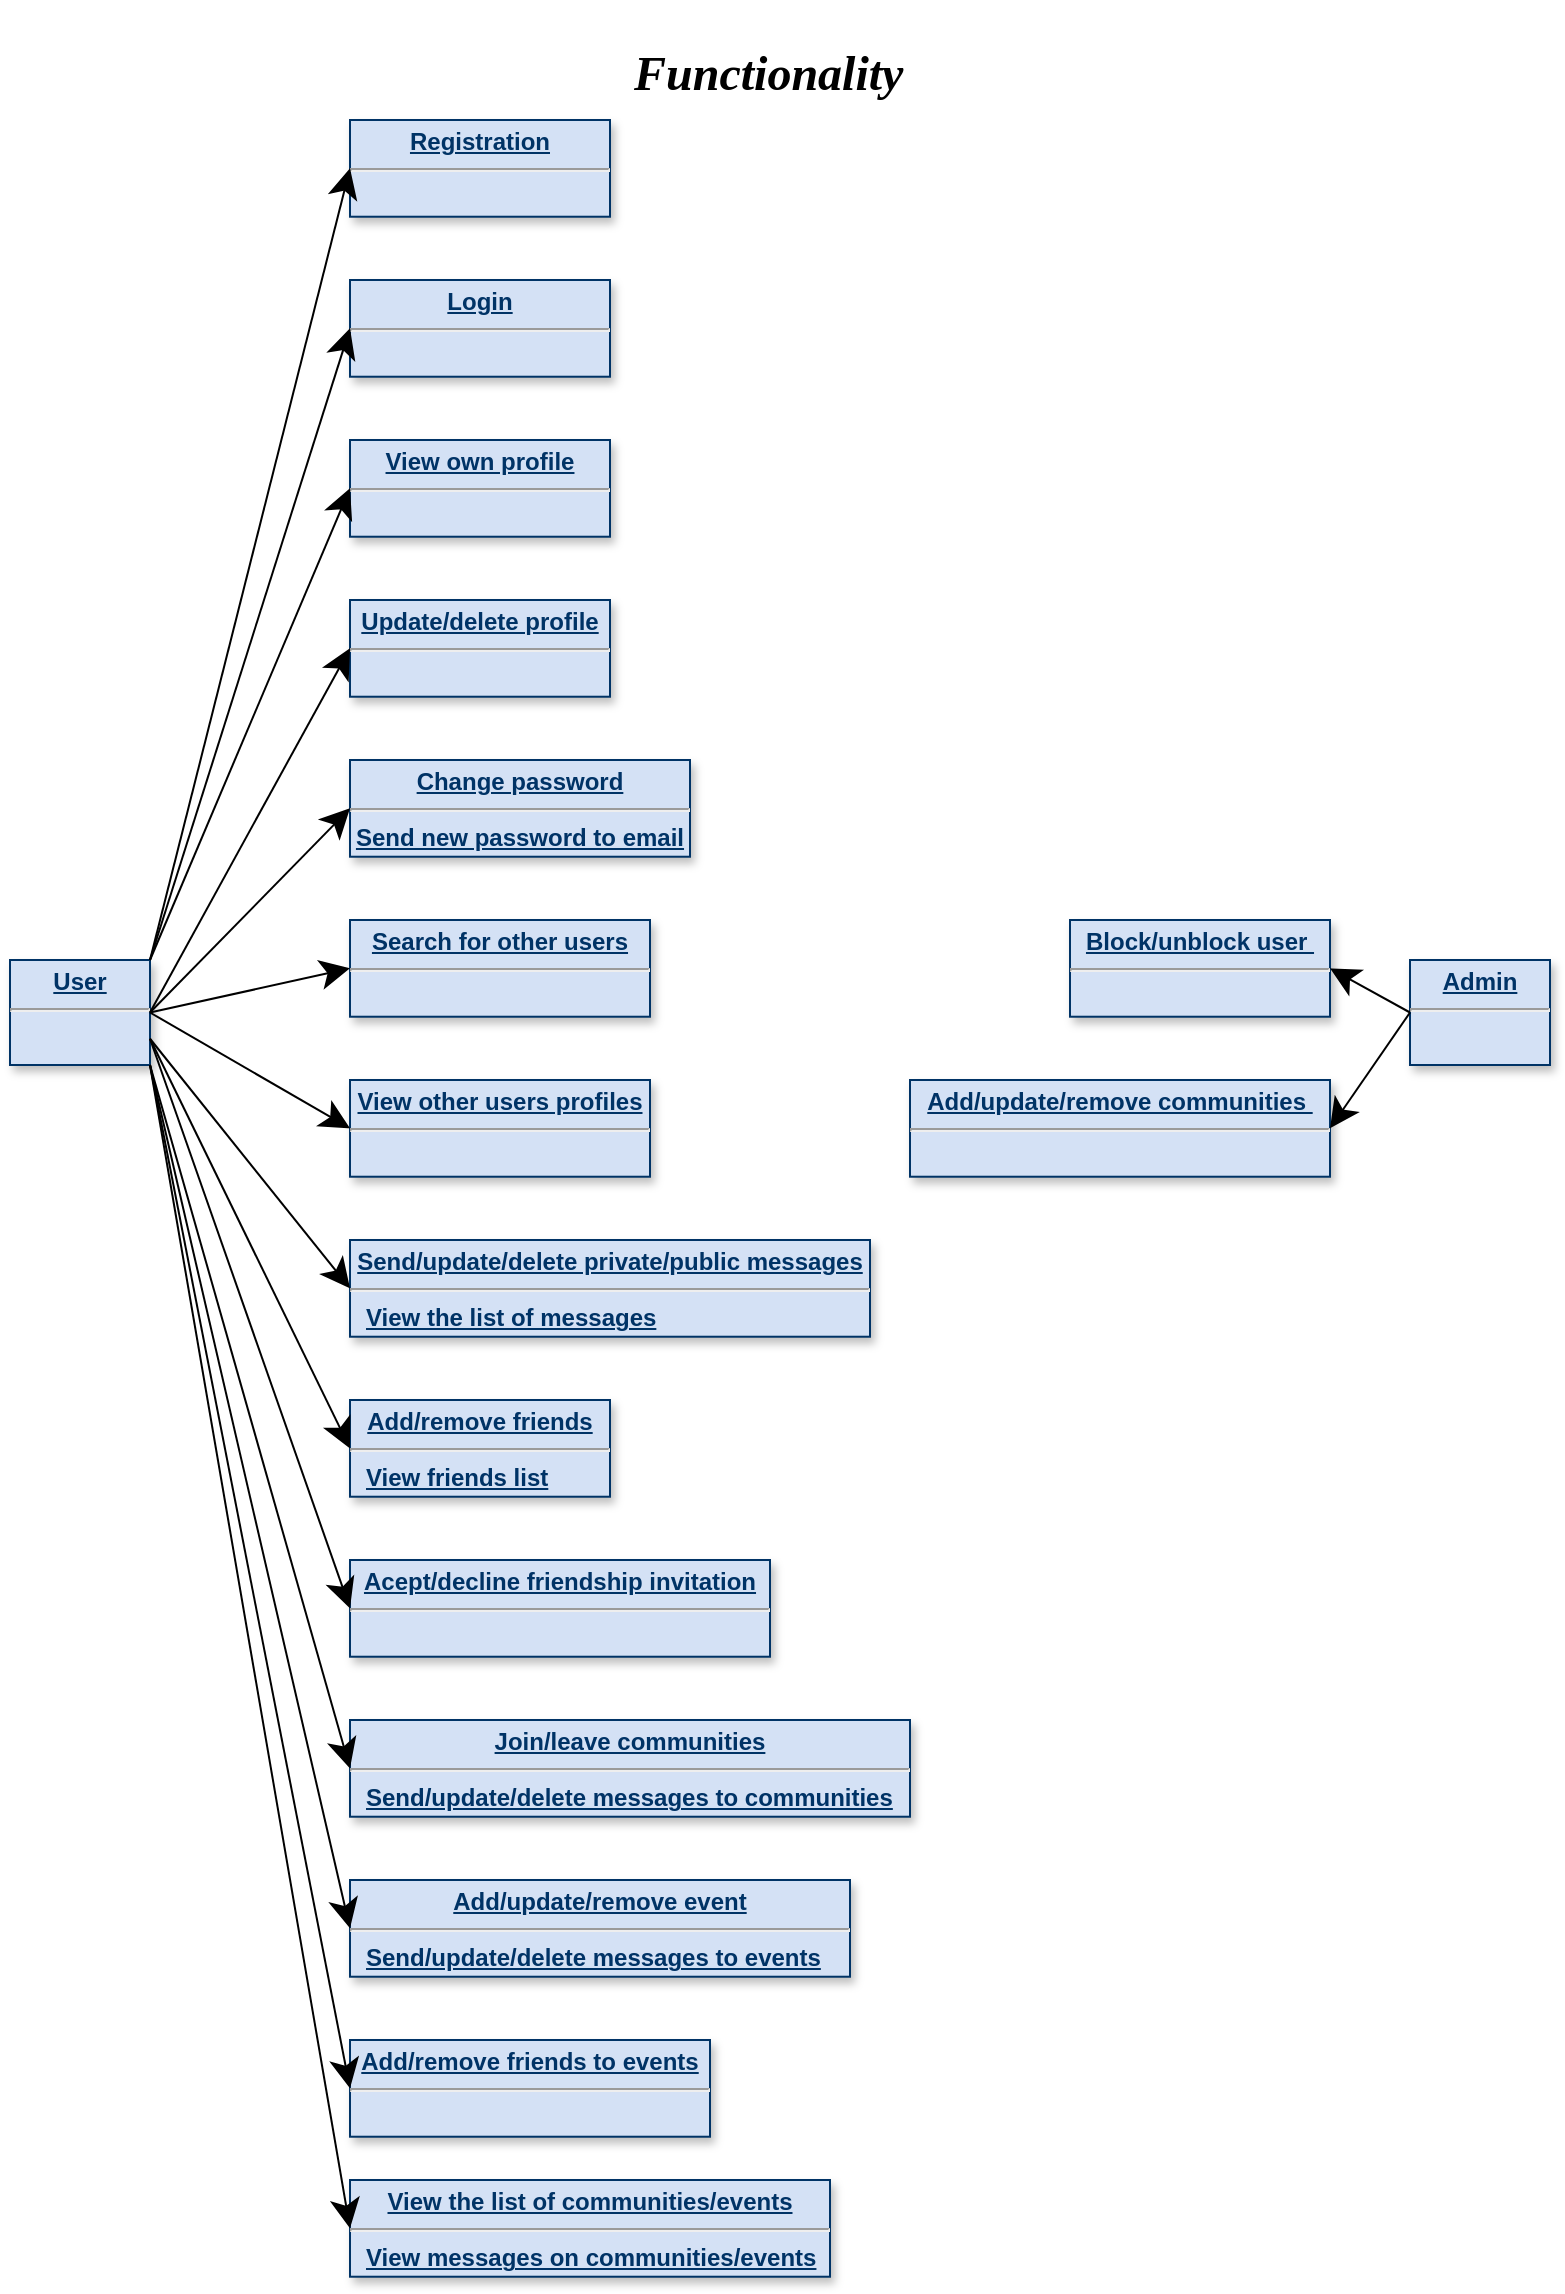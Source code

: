 <mxfile version="16.2.6" type="device"><diagram name="Page-1" id="efa7a0a1-bf9b-a30e-e6df-94a7791c09e9"><mxGraphModel dx="981" dy="548" grid="1" gridSize="10" guides="1" tooltips="1" connect="1" arrows="1" fold="1" page="1" pageScale="1" pageWidth="826" pageHeight="1169" background="none" math="0" shadow="0"><root><mxCell id="0"/><mxCell id="1" parent="0"/><mxCell id="22" value="&lt;p style=&quot;margin: 0px ; margin-top: 4px ; text-align: center ; text-decoration: underline&quot;&gt;&lt;strong&gt;User&lt;/strong&gt;&lt;/p&gt;&lt;hr&gt;&lt;p style=&quot;margin: 0px ; margin-left: 8px&quot;&gt;&lt;br&gt;&lt;/p&gt;" style="verticalAlign=top;align=left;overflow=fill;fontSize=12;fontFamily=Helvetica;html=1;strokeColor=#003366;shadow=1;fillColor=#D4E1F5;fontColor=#003366" parent="1" vertex="1"><mxGeometry x="30" y="490" width="70" height="52.5" as="geometry"/></mxCell><mxCell id="35" value="&lt;p style=&quot;margin: 4px 0px 0px ; text-align: center&quot;&gt;&lt;b&gt;&lt;u&gt;Registration&lt;/u&gt;&lt;/b&gt;&lt;br&gt;&lt;/p&gt;&lt;hr&gt;&lt;p style=&quot;margin: 0px ; margin-left: 8px&quot;&gt;&lt;br&gt;&lt;/p&gt;" style="verticalAlign=top;align=left;overflow=fill;fontSize=12;fontFamily=Helvetica;html=1;strokeColor=#003366;shadow=1;fillColor=#D4E1F5;fontColor=#003366" parent="1" vertex="1"><mxGeometry x="200" y="70" width="130" height="48.36" as="geometry"/></mxCell><mxCell id="jszxBPHG0c16DXngIw0o-115" value="&lt;p style=&quot;margin: 4px 0px 0px ; text-align: center&quot;&gt;&lt;b&gt;&lt;u&gt;Login&lt;/u&gt;&lt;/b&gt;&lt;/p&gt;&lt;hr&gt;&lt;p style=&quot;margin: 0px ; margin-left: 8px&quot;&gt;&lt;br&gt;&lt;/p&gt;" style="verticalAlign=top;align=left;overflow=fill;fontSize=12;fontFamily=Helvetica;html=1;strokeColor=#003366;shadow=1;fillColor=#D4E1F5;fontColor=#003366" parent="1" vertex="1"><mxGeometry x="200" y="150" width="130" height="48.36" as="geometry"/></mxCell><mxCell id="jszxBPHG0c16DXngIw0o-116" value="&lt;p style=&quot;margin: 4px 0px 0px ; text-align: center&quot;&gt;&lt;b&gt;&lt;u&gt;View own profile&lt;/u&gt;&lt;/b&gt;&lt;/p&gt;&lt;hr&gt;&lt;p style=&quot;margin: 0px ; margin-left: 8px&quot;&gt;&lt;br&gt;&lt;/p&gt;" style="verticalAlign=top;align=left;overflow=fill;fontSize=12;fontFamily=Helvetica;html=1;strokeColor=#003366;shadow=1;fillColor=#D4E1F5;fontColor=#003366" parent="1" vertex="1"><mxGeometry x="200" y="230" width="130" height="48.36" as="geometry"/></mxCell><mxCell id="jszxBPHG0c16DXngIw0o-119" value="&lt;p style=&quot;margin: 4px 0px 0px ; text-align: center&quot;&gt;&lt;b&gt;&lt;u&gt;Update/delete profile&lt;/u&gt;&lt;/b&gt;&lt;/p&gt;&lt;hr&gt;&lt;p style=&quot;margin: 0px ; margin-left: 8px&quot;&gt;&lt;br&gt;&lt;/p&gt;" style="verticalAlign=top;align=left;overflow=fill;fontSize=12;fontFamily=Helvetica;html=1;strokeColor=#003366;shadow=1;fillColor=#D4E1F5;fontColor=#003366" parent="1" vertex="1"><mxGeometry x="200" y="310" width="130" height="48.36" as="geometry"/></mxCell><mxCell id="jszxBPHG0c16DXngIw0o-120" value="&lt;p style=&quot;margin: 4px 0px 0px ; text-align: center&quot;&gt;&lt;b&gt;&lt;u&gt;Change password&lt;/u&gt;&lt;/b&gt;&lt;/p&gt;&lt;hr&gt;&lt;p style=&quot;margin: 4px 0px 0px ; text-align: center&quot;&gt;&lt;b&gt;&lt;u&gt;Send new password to email&lt;/u&gt;&lt;/b&gt;&lt;/p&gt;&lt;hr&gt;&lt;p style=&quot;margin: 0px 0px 0px 8px&quot;&gt;&lt;br&gt;&lt;/p&gt;" style="verticalAlign=top;align=left;overflow=fill;fontSize=12;fontFamily=Helvetica;html=1;strokeColor=#003366;shadow=1;fillColor=#D4E1F5;fontColor=#003366" parent="1" vertex="1"><mxGeometry x="200" y="390" width="170" height="48.36" as="geometry"/></mxCell><mxCell id="jszxBPHG0c16DXngIw0o-121" value="&lt;p style=&quot;margin: 4px 0px 0px ; text-align: center&quot;&gt;&lt;b&gt;&lt;u&gt;Search for other users&lt;/u&gt;&lt;/b&gt;&lt;/p&gt;&lt;hr&gt;&lt;p style=&quot;margin: 0px ; margin-left: 8px&quot;&gt;&lt;br&gt;&lt;/p&gt;" style="verticalAlign=top;align=left;overflow=fill;fontSize=12;fontFamily=Helvetica;html=1;strokeColor=#003366;shadow=1;fillColor=#D4E1F5;fontColor=#003366" parent="1" vertex="1"><mxGeometry x="200" y="470" width="150" height="48.36" as="geometry"/></mxCell><mxCell id="jszxBPHG0c16DXngIw0o-122" value="&lt;p style=&quot;margin: 4px 0px 0px ; text-align: center&quot;&gt;&lt;b&gt;&lt;u&gt;View other users profiles&lt;/u&gt;&lt;/b&gt;&lt;/p&gt;&lt;hr&gt;&lt;p style=&quot;margin: 0px ; margin-left: 8px&quot;&gt;&lt;br&gt;&lt;/p&gt;" style="verticalAlign=top;align=left;overflow=fill;fontSize=12;fontFamily=Helvetica;html=1;strokeColor=#003366;shadow=1;fillColor=#D4E1F5;fontColor=#003366" parent="1" vertex="1"><mxGeometry x="200" y="550" width="150" height="48.36" as="geometry"/></mxCell><mxCell id="jszxBPHG0c16DXngIw0o-123" value="&lt;p style=&quot;margin: 4px 0px 0px ; text-align: center&quot;&gt;&lt;b&gt;&lt;u&gt;Send/update/delete private/public messages&lt;/u&gt;&lt;/b&gt;&lt;/p&gt;&lt;hr&gt;&lt;p style=&quot;margin: 0px ; margin-left: 8px&quot;&gt;&lt;u&gt;&lt;b&gt;View the list of messages&lt;/b&gt;&lt;/u&gt;&lt;/p&gt;" style="verticalAlign=top;align=left;overflow=fill;fontSize=12;fontFamily=Helvetica;html=1;strokeColor=#003366;shadow=1;fillColor=#D4E1F5;fontColor=#003366" parent="1" vertex="1"><mxGeometry x="200" y="630" width="260" height="48.36" as="geometry"/></mxCell><mxCell id="jszxBPHG0c16DXngIw0o-124" value="&lt;p style=&quot;margin: 4px 0px 0px ; text-align: center&quot;&gt;&lt;b&gt;&lt;u&gt;Add/remove friends&lt;/u&gt;&lt;/b&gt;&lt;/p&gt;&lt;hr&gt;&lt;p style=&quot;margin: 0px ; margin-left: 8px&quot;&gt;&lt;u&gt;&lt;b&gt;View friends list&lt;/b&gt;&lt;/u&gt;&lt;/p&gt;" style="verticalAlign=top;align=left;overflow=fill;fontSize=12;fontFamily=Helvetica;html=1;strokeColor=#003366;shadow=1;fillColor=#D4E1F5;fontColor=#003366" parent="1" vertex="1"><mxGeometry x="200" y="710" width="130" height="48.36" as="geometry"/></mxCell><mxCell id="jszxBPHG0c16DXngIw0o-126" value="&lt;p style=&quot;margin: 4px 0px 0px ; text-align: center&quot;&gt;&lt;b&gt;&lt;u&gt;Acept/decline friendship invitation&lt;/u&gt;&lt;/b&gt;&lt;/p&gt;&lt;hr&gt;&lt;p style=&quot;margin: 0px ; margin-left: 8px&quot;&gt;&lt;br&gt;&lt;/p&gt;" style="verticalAlign=top;align=left;overflow=fill;fontSize=12;fontFamily=Helvetica;html=1;strokeColor=#003366;shadow=1;fillColor=#D4E1F5;fontColor=#003366" parent="1" vertex="1"><mxGeometry x="200" y="790" width="210" height="48.36" as="geometry"/></mxCell><mxCell id="jszxBPHG0c16DXngIw0o-127" value="&lt;p style=&quot;margin: 4px 0px 0px ; text-align: center&quot;&gt;&lt;b&gt;&lt;u&gt;Join/leave communities&lt;/u&gt;&lt;/b&gt;&lt;/p&gt;&lt;hr&gt;&lt;p style=&quot;margin: 0px ; margin-left: 8px&quot;&gt;&lt;b&gt;&lt;u&gt;Send/update/delete messages to communities&lt;/u&gt;&lt;/b&gt;&lt;/p&gt;" style="verticalAlign=top;align=left;overflow=fill;fontSize=12;fontFamily=Helvetica;html=1;strokeColor=#003366;shadow=1;fillColor=#D4E1F5;fontColor=#003366" parent="1" vertex="1"><mxGeometry x="200" y="870" width="280" height="48.36" as="geometry"/></mxCell><mxCell id="jszxBPHG0c16DXngIw0o-129" value="" style="endArrow=classic;endFill=1;endSize=12;html=1;rounded=0;entryX=0;entryY=0.5;entryDx=0;entryDy=0;" parent="1" target="35" edge="1"><mxGeometry width="160" relative="1" as="geometry"><mxPoint x="100" y="490" as="sourcePoint"/><mxPoint x="220" y="430" as="targetPoint"/></mxGeometry></mxCell><mxCell id="jszxBPHG0c16DXngIw0o-130" value="" style="endArrow=classic;endFill=1;endSize=12;html=1;rounded=0;entryX=0;entryY=0.5;entryDx=0;entryDy=0;exitX=1;exitY=0;exitDx=0;exitDy=0;" parent="1" source="22" target="jszxBPHG0c16DXngIw0o-115" edge="1"><mxGeometry width="160" relative="1" as="geometry"><mxPoint x="110" y="500" as="sourcePoint"/><mxPoint x="250" y="104.18" as="targetPoint"/></mxGeometry></mxCell><mxCell id="jszxBPHG0c16DXngIw0o-131" value="" style="endArrow=classic;endFill=1;endSize=12;html=1;rounded=0;entryX=0;entryY=0.5;entryDx=0;entryDy=0;exitX=1;exitY=0;exitDx=0;exitDy=0;" parent="1" source="22" target="jszxBPHG0c16DXngIw0o-116" edge="1"><mxGeometry width="160" relative="1" as="geometry"><mxPoint x="100" y="490" as="sourcePoint"/><mxPoint x="250" y="184.18" as="targetPoint"/></mxGeometry></mxCell><mxCell id="jszxBPHG0c16DXngIw0o-132" value="" style="endArrow=classic;endFill=1;endSize=12;html=1;rounded=0;entryX=0;entryY=0.5;entryDx=0;entryDy=0;exitX=1;exitY=0.5;exitDx=0;exitDy=0;" parent="1" source="22" target="jszxBPHG0c16DXngIw0o-119" edge="1"><mxGeometry width="160" relative="1" as="geometry"><mxPoint x="110" y="500" as="sourcePoint"/><mxPoint x="250" y="264.18" as="targetPoint"/></mxGeometry></mxCell><mxCell id="jszxBPHG0c16DXngIw0o-133" value="" style="endArrow=classic;endFill=1;endSize=12;html=1;rounded=0;entryX=0;entryY=0.5;entryDx=0;entryDy=0;exitX=1;exitY=0.5;exitDx=0;exitDy=0;" parent="1" source="22" target="jszxBPHG0c16DXngIw0o-120" edge="1"><mxGeometry width="160" relative="1" as="geometry"><mxPoint x="100" y="510" as="sourcePoint"/><mxPoint x="250" y="344.18" as="targetPoint"/></mxGeometry></mxCell><mxCell id="jszxBPHG0c16DXngIw0o-134" value="" style="endArrow=classic;endFill=1;endSize=12;html=1;rounded=0;entryX=0;entryY=0.5;entryDx=0;entryDy=0;exitX=1;exitY=0.5;exitDx=0;exitDy=0;" parent="1" source="22" target="jszxBPHG0c16DXngIw0o-121" edge="1"><mxGeometry width="160" relative="1" as="geometry"><mxPoint x="100" y="552.07" as="sourcePoint"/><mxPoint x="240" y="450.0" as="targetPoint"/></mxGeometry></mxCell><mxCell id="jszxBPHG0c16DXngIw0o-135" value="" style="endArrow=classic;endFill=1;endSize=12;html=1;rounded=0;entryX=0;entryY=0.5;entryDx=0;entryDy=0;exitX=1;exitY=0.5;exitDx=0;exitDy=0;" parent="1" source="22" target="jszxBPHG0c16DXngIw0o-122" edge="1"><mxGeometry width="160" relative="1" as="geometry"><mxPoint x="110" y="526.25" as="sourcePoint"/><mxPoint x="250" y="504.18" as="targetPoint"/></mxGeometry></mxCell><mxCell id="jszxBPHG0c16DXngIw0o-136" value="" style="endArrow=classic;endFill=1;endSize=12;html=1;rounded=0;entryX=0;entryY=0.5;entryDx=0;entryDy=0;exitX=1;exitY=0.75;exitDx=0;exitDy=0;" parent="1" source="22" target="jszxBPHG0c16DXngIw0o-123" edge="1"><mxGeometry width="160" relative="1" as="geometry"><mxPoint x="100" y="520" as="sourcePoint"/><mxPoint x="250" y="584.18" as="targetPoint"/></mxGeometry></mxCell><mxCell id="jszxBPHG0c16DXngIw0o-137" value="" style="endArrow=classic;endFill=1;endSize=12;html=1;rounded=0;entryX=0;entryY=0.5;entryDx=0;entryDy=0;exitX=1;exitY=0.75;exitDx=0;exitDy=0;" parent="1" source="22" target="jszxBPHG0c16DXngIw0o-124" edge="1"><mxGeometry width="160" relative="1" as="geometry"><mxPoint x="90" y="580.005" as="sourcePoint"/><mxPoint x="230" y="704.81" as="targetPoint"/></mxGeometry></mxCell><mxCell id="jszxBPHG0c16DXngIw0o-138" value="" style="endArrow=classic;endFill=1;endSize=12;html=1;rounded=0;entryX=0;entryY=0.5;entryDx=0;entryDy=0;exitX=1;exitY=0.75;exitDx=0;exitDy=0;" parent="1" source="22" target="jszxBPHG0c16DXngIw0o-126" edge="1"><mxGeometry width="160" relative="1" as="geometry"><mxPoint x="90" y="585.195" as="sourcePoint"/><mxPoint x="230" y="790.0" as="targetPoint"/></mxGeometry></mxCell><mxCell id="jszxBPHG0c16DXngIw0o-139" value="" style="endArrow=classic;endFill=1;endSize=12;html=1;rounded=0;entryX=0;entryY=0.5;entryDx=0;entryDy=0;exitX=1;exitY=1;exitDx=0;exitDy=0;" parent="1" source="22" target="jszxBPHG0c16DXngIw0o-127" edge="1"><mxGeometry width="160" relative="1" as="geometry"><mxPoint x="70" y="570.005" as="sourcePoint"/><mxPoint x="210" y="854.81" as="targetPoint"/></mxGeometry></mxCell><mxCell id="jszxBPHG0c16DXngIw0o-141" value="&lt;p style=&quot;margin: 4px 0px 0px ; text-align: center&quot;&gt;&lt;b&gt;&lt;u&gt;Add/update/remove event&lt;/u&gt;&lt;/b&gt;&lt;/p&gt;&lt;hr&gt;&lt;p style=&quot;margin: 0px ; margin-left: 8px&quot;&gt;&lt;b&gt;&lt;u&gt;Send/update/delete messages to events&lt;/u&gt;&lt;/b&gt;&lt;br&gt;&lt;/p&gt;" style="verticalAlign=top;align=left;overflow=fill;fontSize=12;fontFamily=Helvetica;html=1;strokeColor=#003366;shadow=1;fillColor=#D4E1F5;fontColor=#003366" parent="1" vertex="1"><mxGeometry x="200" y="950" width="250" height="48.36" as="geometry"/></mxCell><mxCell id="jszxBPHG0c16DXngIw0o-142" value="" style="endArrow=classic;endFill=1;endSize=12;html=1;rounded=0;entryX=0;entryY=0.5;entryDx=0;entryDy=0;exitX=1;exitY=1;exitDx=0;exitDy=0;" parent="1" source="22" target="jszxBPHG0c16DXngIw0o-141" edge="1"><mxGeometry width="160" relative="1" as="geometry"><mxPoint x="60" y="580.0" as="sourcePoint"/><mxPoint x="200" y="931.68" as="targetPoint"/></mxGeometry></mxCell><mxCell id="jszxBPHG0c16DXngIw0o-143" value="&lt;p style=&quot;margin: 4px 0px 0px ; text-align: center&quot;&gt;&lt;b&gt;&lt;u&gt;Add/remove friends to events&lt;/u&gt;&lt;/b&gt;&lt;/p&gt;&lt;hr&gt;&lt;p style=&quot;margin: 0px ; margin-left: 8px&quot;&gt;&lt;br&gt;&lt;/p&gt;" style="verticalAlign=top;align=left;overflow=fill;fontSize=12;fontFamily=Helvetica;html=1;strokeColor=#003366;shadow=1;fillColor=#D4E1F5;fontColor=#003366" parent="1" vertex="1"><mxGeometry x="200" y="1030" width="180" height="48.36" as="geometry"/></mxCell><mxCell id="jszxBPHG0c16DXngIw0o-144" value="" style="endArrow=classic;endFill=1;endSize=12;html=1;rounded=0;entryX=0;entryY=0.5;entryDx=0;entryDy=0;exitX=1;exitY=1;exitDx=0;exitDy=0;" parent="1" source="22" target="jszxBPHG0c16DXngIw0o-143" edge="1"><mxGeometry width="160" relative="1" as="geometry"><mxPoint x="60" y="625" as="sourcePoint"/><mxPoint x="200" y="1056.68" as="targetPoint"/></mxGeometry></mxCell><mxCell id="jszxBPHG0c16DXngIw0o-145" value="&lt;p style=&quot;margin: 0px ; margin-top: 4px ; text-align: center ; text-decoration: underline&quot;&gt;&lt;strong&gt;Admin&lt;/strong&gt;&lt;/p&gt;&lt;hr&gt;&lt;p style=&quot;margin: 0px ; margin-left: 8px&quot;&gt;&lt;br&gt;&lt;/p&gt;" style="verticalAlign=top;align=left;overflow=fill;fontSize=12;fontFamily=Helvetica;html=1;strokeColor=#003366;shadow=1;fillColor=#D4E1F5;fontColor=#003366" parent="1" vertex="1"><mxGeometry x="730" y="490" width="70" height="52.5" as="geometry"/></mxCell><mxCell id="jszxBPHG0c16DXngIw0o-147" value="&lt;p style=&quot;margin: 4px 0px 0px ; text-align: center&quot;&gt;&lt;b&gt;&lt;u&gt;Block/unblock user&amp;nbsp;&lt;/u&gt;&lt;/b&gt;&lt;/p&gt;&lt;hr&gt;&lt;p style=&quot;margin: 0px ; margin-left: 8px&quot;&gt;&lt;br&gt;&lt;/p&gt;" style="verticalAlign=top;align=left;overflow=fill;fontSize=12;fontFamily=Helvetica;html=1;strokeColor=#003366;shadow=1;fillColor=#D4E1F5;fontColor=#003366" parent="1" vertex="1"><mxGeometry x="560" y="470" width="130" height="48.36" as="geometry"/></mxCell><mxCell id="jszxBPHG0c16DXngIw0o-148" value="" style="endArrow=classic;endFill=1;endSize=12;html=1;rounded=0;entryX=1;entryY=0.5;entryDx=0;entryDy=0;exitX=0;exitY=0.5;exitDx=0;exitDy=0;" parent="1" source="jszxBPHG0c16DXngIw0o-145" target="jszxBPHG0c16DXngIw0o-147" edge="1"><mxGeometry width="160" relative="1" as="geometry"><mxPoint x="530" y="602.07" as="sourcePoint"/><mxPoint x="670" y="500.0" as="targetPoint"/></mxGeometry></mxCell><mxCell id="jszxBPHG0c16DXngIw0o-149" value="&lt;p style=&quot;margin: 4px 0px 0px ; text-align: center&quot;&gt;&lt;b&gt;&lt;u&gt;Add/update/remove communities&amp;nbsp;&lt;/u&gt;&lt;/b&gt;&lt;/p&gt;&lt;hr&gt;&lt;p style=&quot;margin: 0px ; margin-left: 8px&quot;&gt;&lt;br&gt;&lt;/p&gt;" style="verticalAlign=top;align=left;overflow=fill;fontSize=12;fontFamily=Helvetica;html=1;strokeColor=#003366;shadow=1;fillColor=#D4E1F5;fontColor=#003366" parent="1" vertex="1"><mxGeometry x="480" y="550" width="210" height="48.36" as="geometry"/></mxCell><mxCell id="jszxBPHG0c16DXngIw0o-150" value="" style="endArrow=classic;endFill=1;endSize=12;html=1;rounded=0;entryX=1;entryY=0.5;entryDx=0;entryDy=0;exitX=0;exitY=0.5;exitDx=0;exitDy=0;" parent="1" source="jszxBPHG0c16DXngIw0o-145" target="jszxBPHG0c16DXngIw0o-149" edge="1"><mxGeometry width="160" relative="1" as="geometry"><mxPoint x="700" y="520" as="sourcePoint"/><mxPoint x="590" y="450.0" as="targetPoint"/></mxGeometry></mxCell><mxCell id="jszxBPHG0c16DXngIw0o-151" value="&lt;h1&gt;&lt;font face=&quot;Times New Roman&quot;&gt;&lt;b&gt;&lt;i&gt;Functionality&lt;/i&gt;&lt;/b&gt;&lt;/font&gt;&lt;/h1&gt;" style="text;whiteSpace=wrap;html=1;" parent="1" vertex="1"><mxGeometry x="340" y="10" width="197" height="60" as="geometry"/></mxCell><mxCell id="o31d6Sn6JVnPGEm7Tujh-40" value="&lt;p style=&quot;margin: 4px 0px 0px ; text-align: center&quot;&gt;&lt;b&gt;&lt;u&gt;View the list of communities/events&lt;/u&gt;&lt;/b&gt;&lt;/p&gt;&lt;hr&gt;&lt;p style=&quot;margin: 0px ; margin-left: 8px&quot;&gt;&lt;u&gt;&lt;b&gt;View messages on communities/events&lt;/b&gt;&lt;/u&gt;&lt;/p&gt;" style="verticalAlign=top;align=left;overflow=fill;fontSize=12;fontFamily=Helvetica;html=1;strokeColor=#003366;shadow=1;fillColor=#D4E1F5;fontColor=#003366" parent="1" vertex="1"><mxGeometry x="200" y="1100" width="240" height="48.36" as="geometry"/></mxCell><mxCell id="o31d6Sn6JVnPGEm7Tujh-41" value="" style="endArrow=classic;endFill=1;endSize=12;html=1;rounded=0;entryX=0;entryY=0.5;entryDx=0;entryDy=0;exitX=1;exitY=1;exitDx=0;exitDy=0;" parent="1" source="22" target="o31d6Sn6JVnPGEm7Tujh-40" edge="1"><mxGeometry width="160" relative="1" as="geometry"><mxPoint x="60" y="580" as="sourcePoint"/><mxPoint x="160" y="1091.68" as="targetPoint"/></mxGeometry></mxCell></root></mxGraphModel></diagram></mxfile>